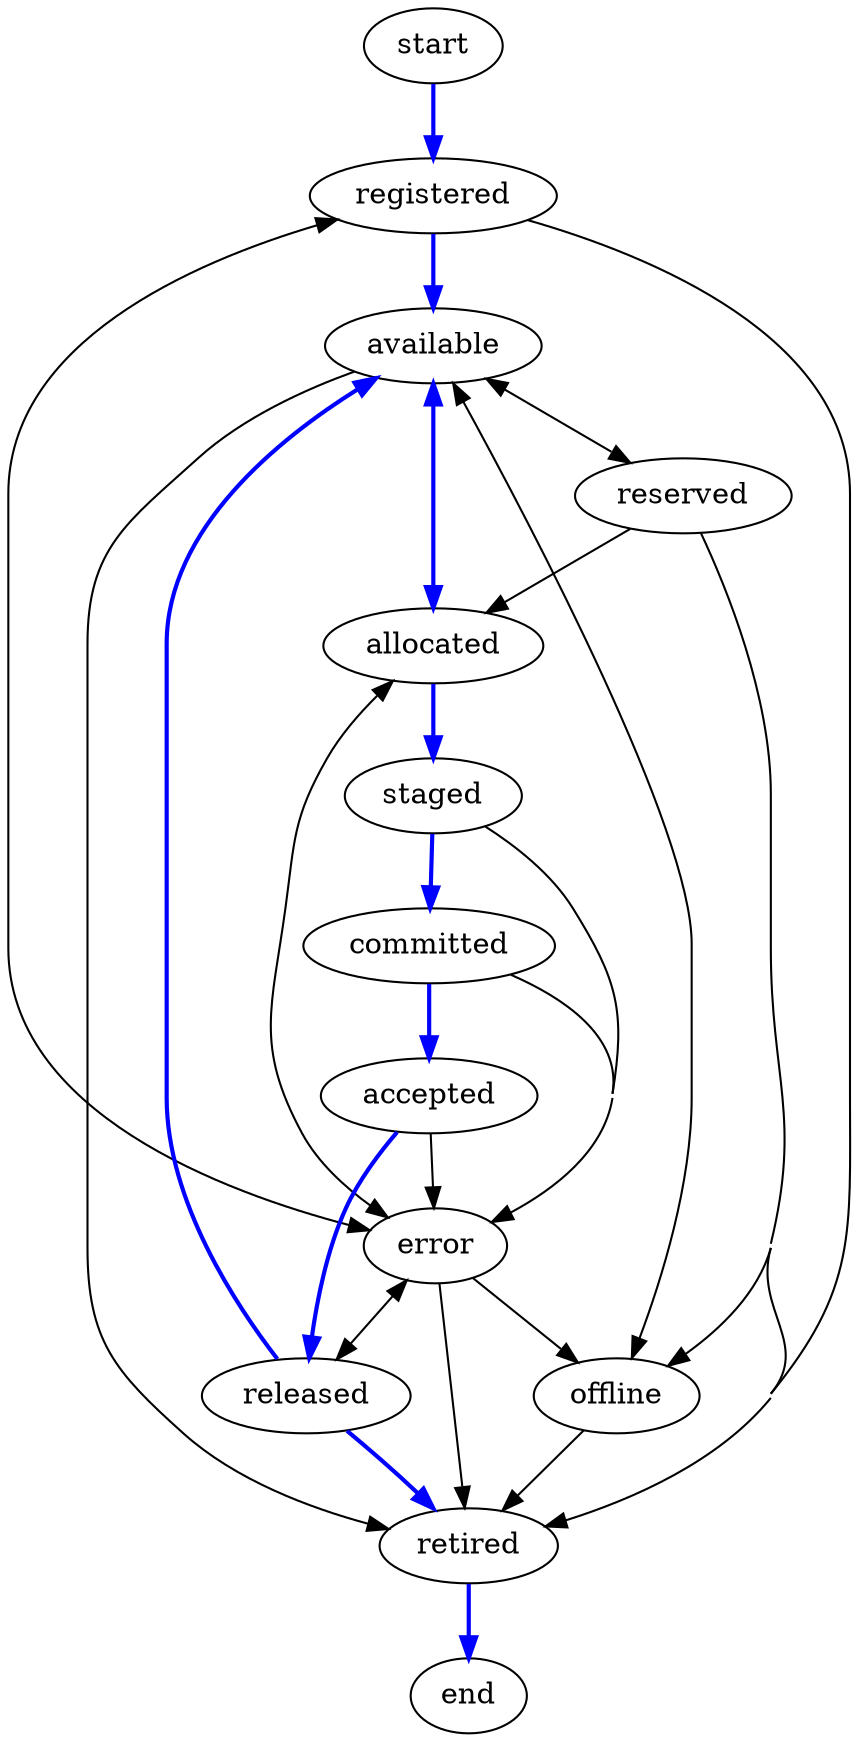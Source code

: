 #
# This a an imagined complex version of the statement. It adds a
#  "reserved", "offline", and "error" states along with new
#  transitions to tie these states into the model.
#
# The simple (conceptual) model edges (transitions) are blue.
#
digraph resource_fsm_complex {
  concentrate=true
  edge [arrowsize=1]

  start -> registered [color=blue, penwidth=2]

  registered -> available [color=blue, penwidth=2]
  registered -> retired
  registered -> error

  available -> allocated [color=blue, penwidth=2]
  available -> retired
  available -> offline
  available -> reserved

  reserved -> available
  reserved -> allocated
  reserved -> retired
  reserved -> offline

  offline -> available
  offline -> retired

  allocated -> staged [color=blue, penwidth=2]
  allocated -> available
  allocated -> error

  staged -> committed [color=blue, penwidth=2]
  staged -> error

  committed -> accepted [color=blue, penwidth=2]
  committed -> error

  accepted -> released [color=blue, penwidth=2]
  accepted -> error

  released -> available [color=blue, penwidth=2]

  released -> retired:nw [color=blue, penwidth=2]
  released -> error

  error -> registered
  error -> allocated
  error -> released
  error -> offline
  error -> retired

  retired -> end [color=blue, penwidth=2]
}
